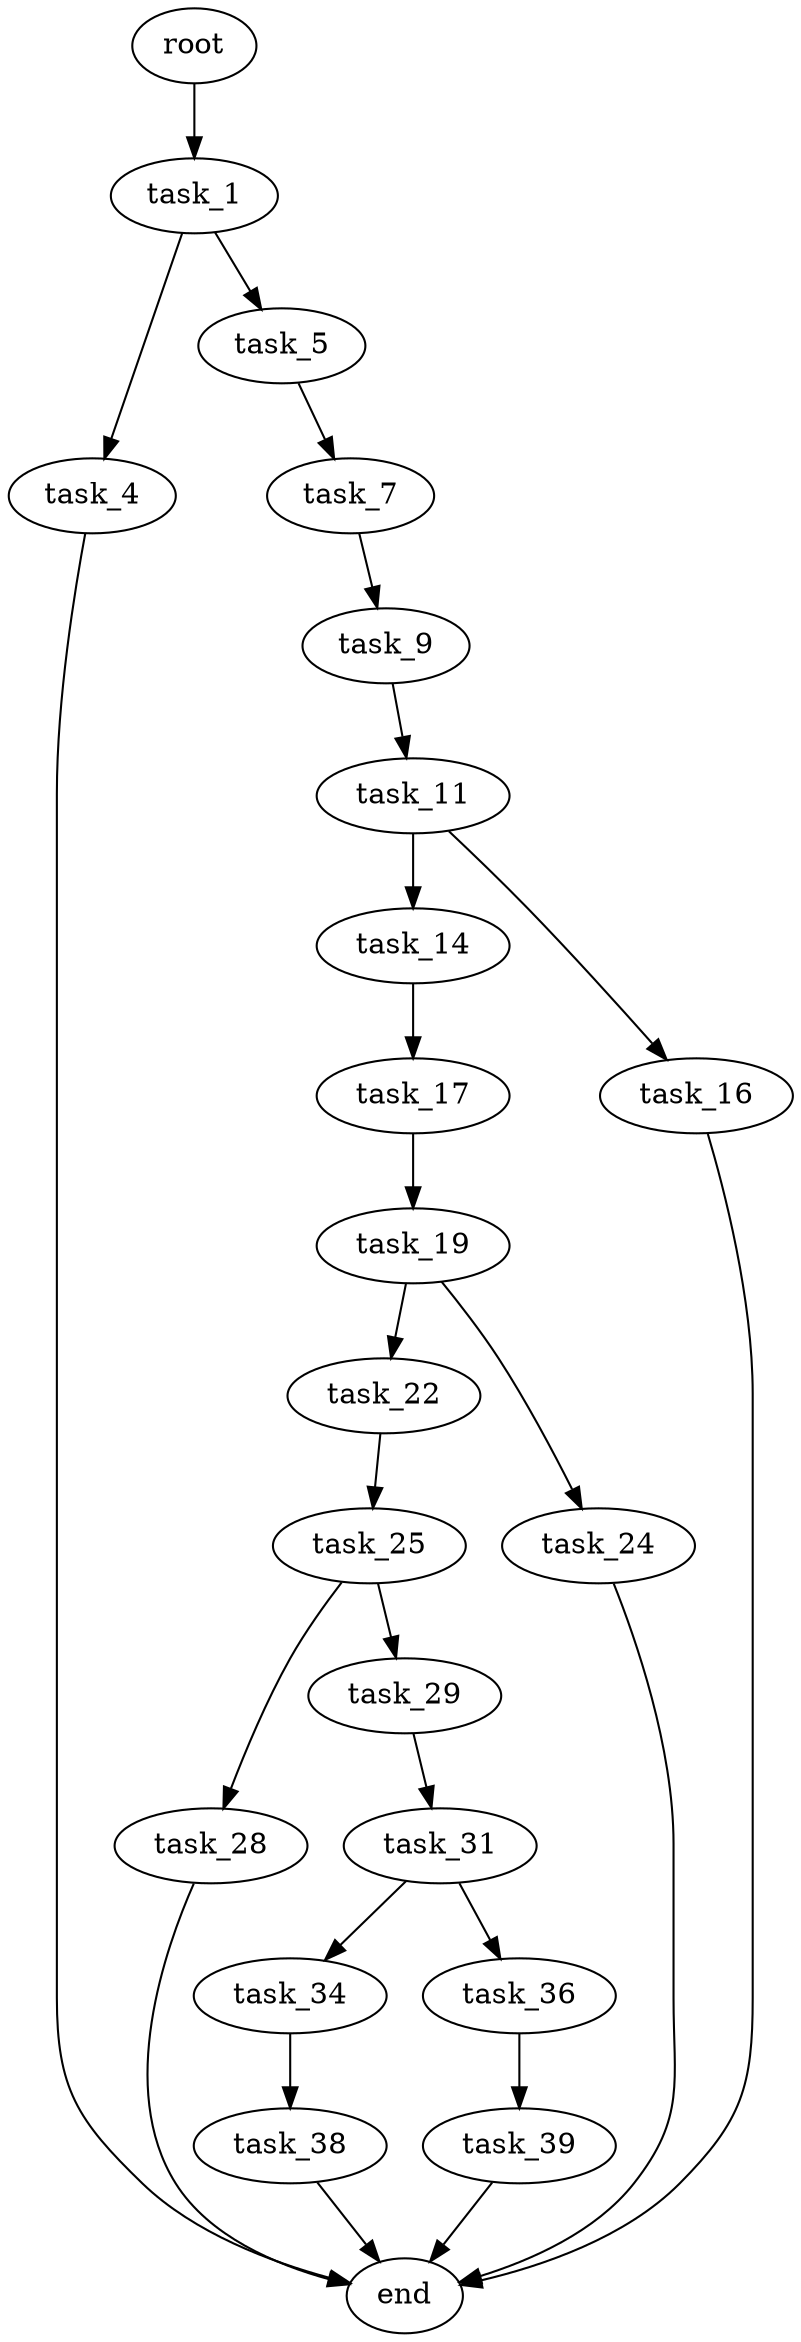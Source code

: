 digraph G {
  root [size="0.000000"];
  task_1 [size="424962456493.000000"];
  task_4 [size="884433846400.000000"];
  task_5 [size="14545406904.000000"];
  end [size="0.000000"];
  task_7 [size="2349704894.000000"];
  task_9 [size="592064134304.000000"];
  task_11 [size="293163711060.000000"];
  task_14 [size="549755813888.000000"];
  task_16 [size="101526720948.000000"];
  task_17 [size="41022727688.000000"];
  task_19 [size="11053954007.000000"];
  task_22 [size="3949440230.000000"];
  task_24 [size="7052234998.000000"];
  task_25 [size="139571437984.000000"];
  task_28 [size="4047066698.000000"];
  task_29 [size="17548360903.000000"];
  task_31 [size="24787113446.000000"];
  task_34 [size="4271565934.000000"];
  task_36 [size="7193943559.000000"];
  task_38 [size="23888415716.000000"];
  task_39 [size="1812933509.000000"];

  root -> task_1 [size="1.000000"];
  task_1 -> task_4 [size="301989888.000000"];
  task_1 -> task_5 [size="301989888.000000"];
  task_4 -> end [size="1.000000"];
  task_5 -> task_7 [size="301989888.000000"];
  task_7 -> task_9 [size="134217728.000000"];
  task_9 -> task_11 [size="838860800.000000"];
  task_11 -> task_14 [size="301989888.000000"];
  task_11 -> task_16 [size="301989888.000000"];
  task_14 -> task_17 [size="536870912.000000"];
  task_16 -> end [size="1.000000"];
  task_17 -> task_19 [size="838860800.000000"];
  task_19 -> task_22 [size="301989888.000000"];
  task_19 -> task_24 [size="301989888.000000"];
  task_22 -> task_25 [size="134217728.000000"];
  task_24 -> end [size="1.000000"];
  task_25 -> task_28 [size="209715200.000000"];
  task_25 -> task_29 [size="209715200.000000"];
  task_28 -> end [size="1.000000"];
  task_29 -> task_31 [size="301989888.000000"];
  task_31 -> task_34 [size="536870912.000000"];
  task_31 -> task_36 [size="536870912.000000"];
  task_34 -> task_38 [size="209715200.000000"];
  task_36 -> task_39 [size="838860800.000000"];
  task_38 -> end [size="1.000000"];
  task_39 -> end [size="1.000000"];
}
